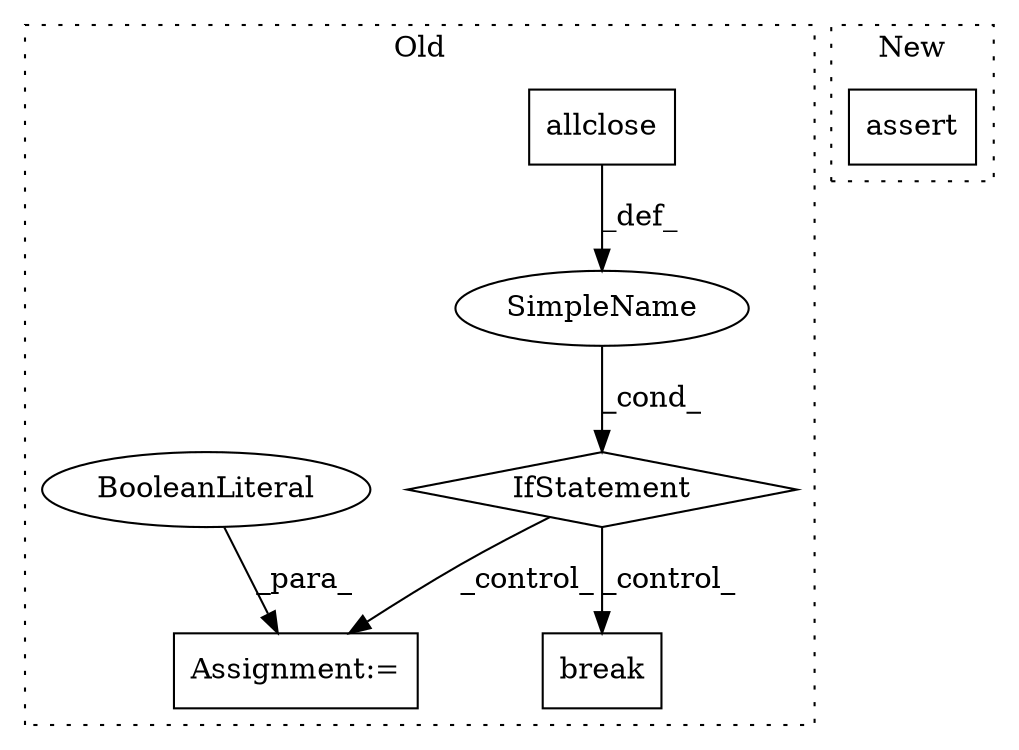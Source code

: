 digraph G {
subgraph cluster0 {
1 [label="allclose" a="32" s="5322,5355" l="9,1" shape="box"];
3 [label="IfStatement" a="25" s="5312,5356" l="4,2" shape="diamond"];
4 [label="Assignment:=" a="7" s="5379" l="1" shape="box"];
5 [label="SimpleName" a="42" s="" l="" shape="ellipse"];
6 [label="BooleanLiteral" a="9" s="5380" l="4" shape="ellipse"];
7 [label="break" a="10" s="5394" l="6" shape="box"];
label = "Old";
style="dotted";
}
subgraph cluster1 {
2 [label="assert" a="32" s="4969,5020" l="11,1" shape="box"];
label = "New";
style="dotted";
}
1 -> 5 [label="_def_"];
3 -> 4 [label="_control_"];
3 -> 7 [label="_control_"];
5 -> 3 [label="_cond_"];
6 -> 4 [label="_para_"];
}